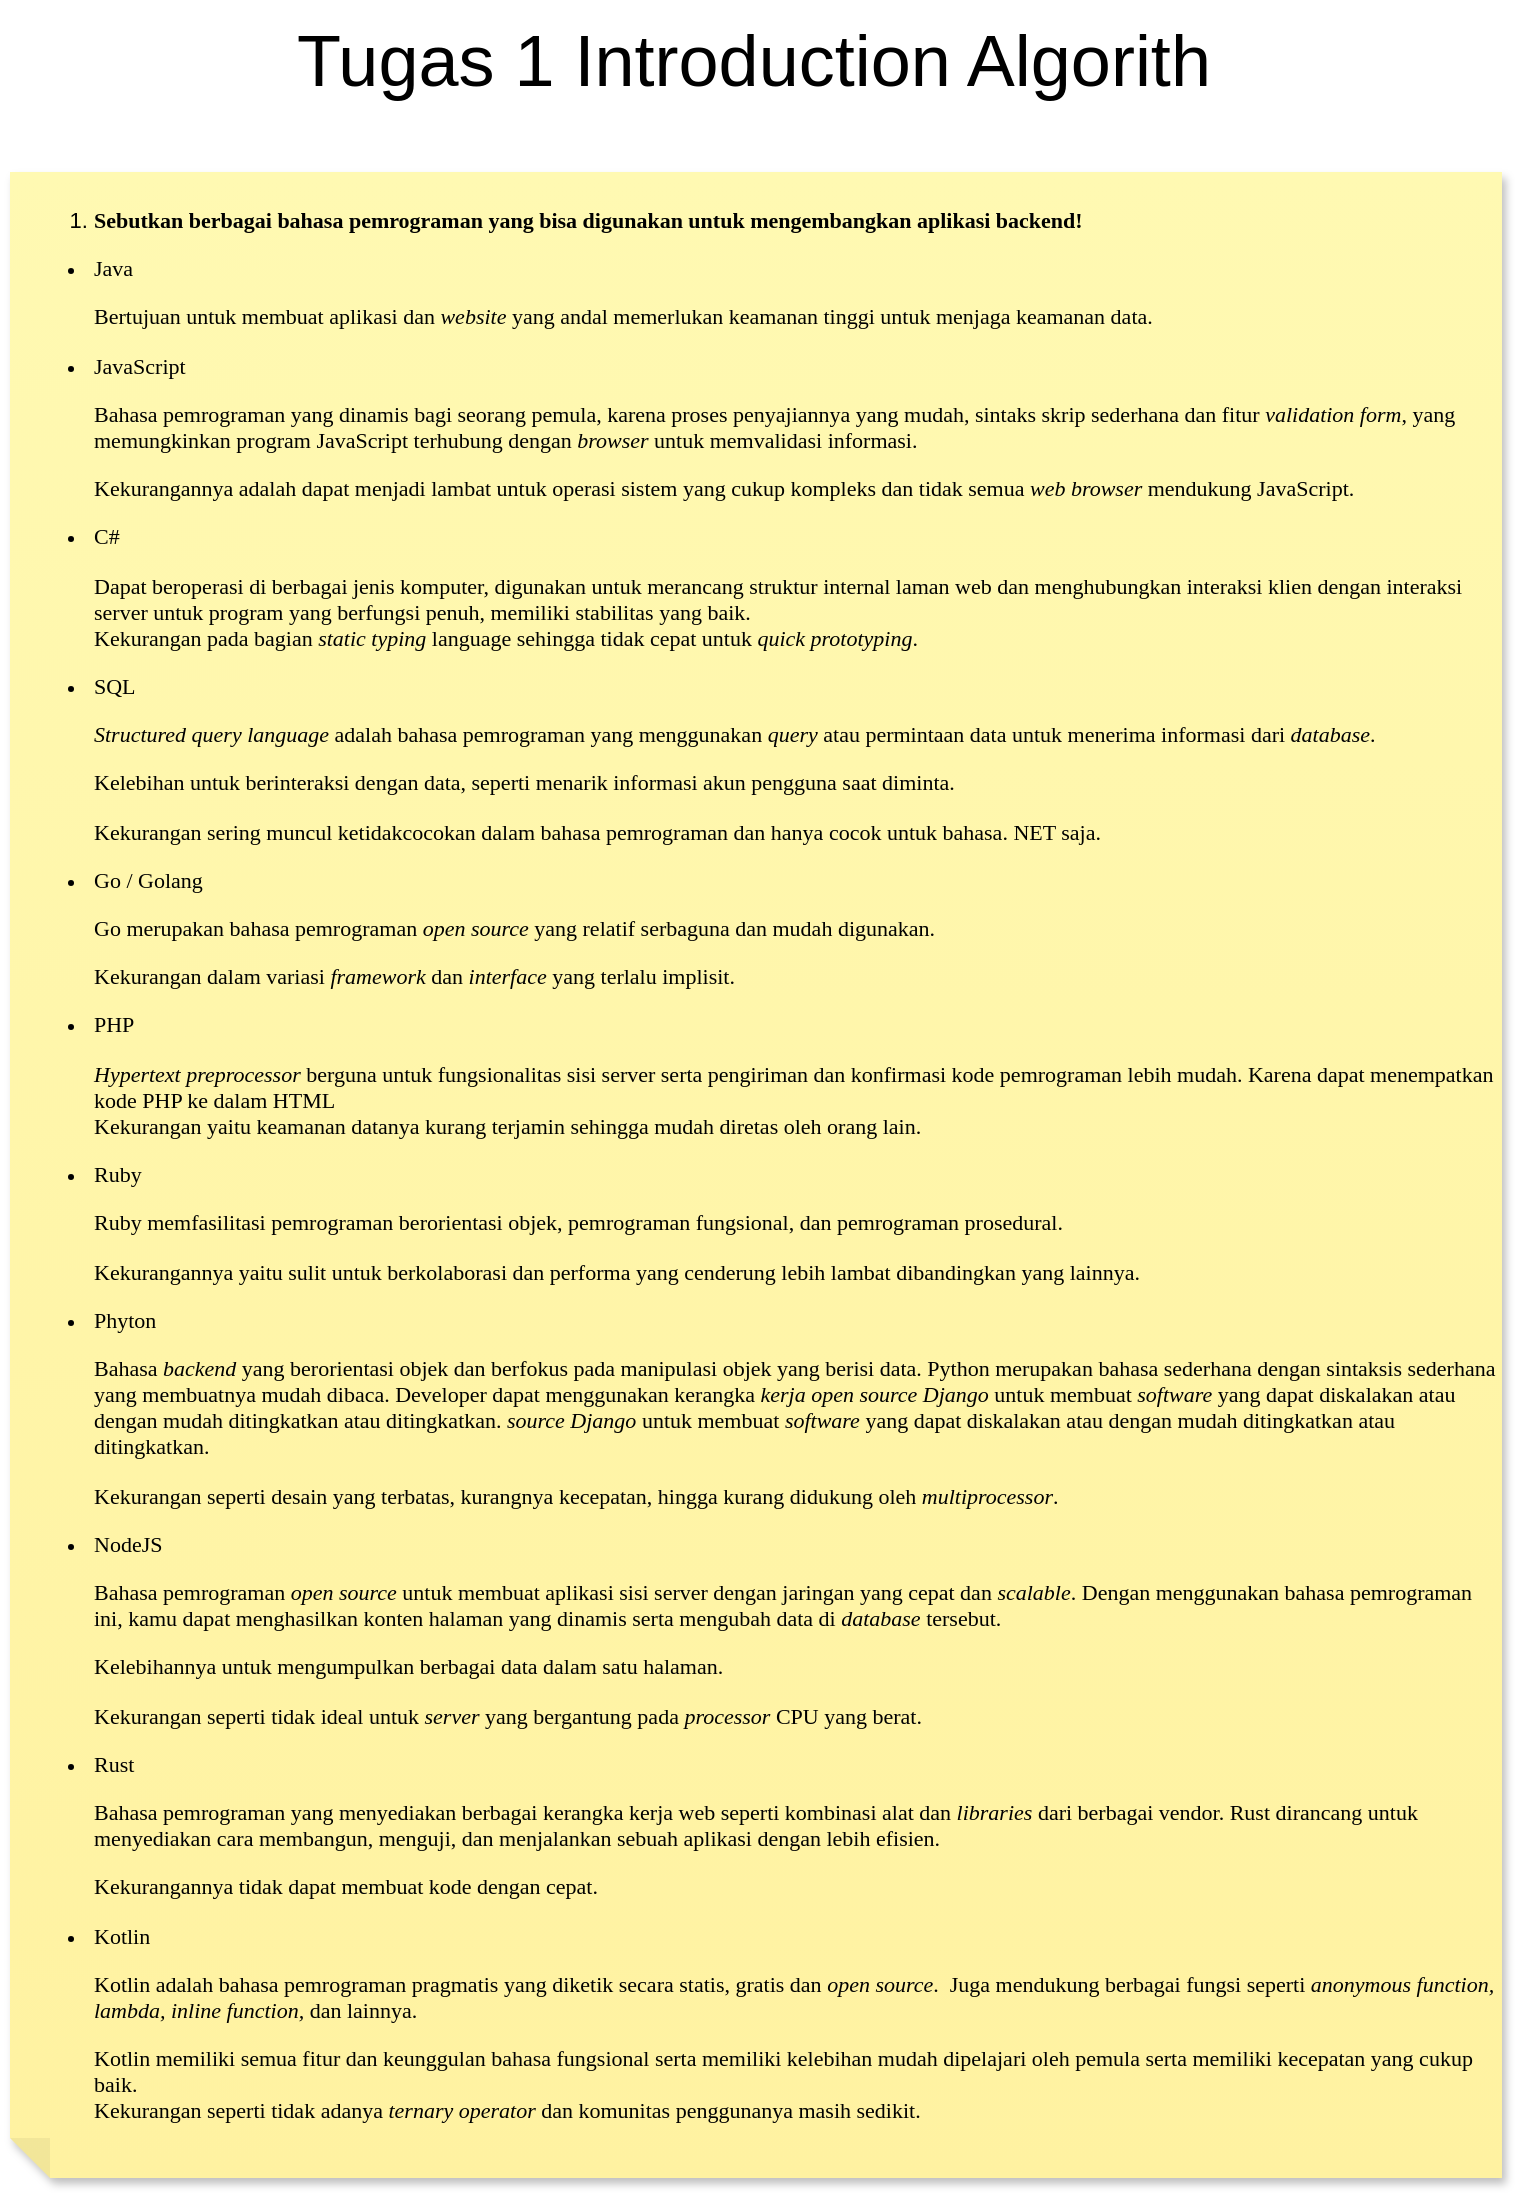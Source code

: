 <mxfile version="21.6.9" type="github">
  <diagram name="Halaman-1" id="sULDYDgB5De0UTiafrHM">
    <mxGraphModel dx="1357" dy="846" grid="1" gridSize="10" guides="1" tooltips="1" connect="1" arrows="1" fold="1" page="1" pageScale="1" pageWidth="827" pageHeight="1169" math="0" shadow="0">
      <root>
        <mxCell id="0" />
        <mxCell id="1" parent="0" />
        <mxCell id="Q0Hcy1KL047lVdsbwjJ6-1" value="&lt;font style=&quot;font-size: 36px;&quot;&gt;Tugas 1 Introduction Algorith&lt;/font&gt;" style="text;strokeColor=none;align=center;fillColor=none;html=1;verticalAlign=middle;whiteSpace=wrap;rounded=0;" parent="1" vertex="1">
          <mxGeometry x="169" y="41" width="490" height="60" as="geometry" />
        </mxCell>
        <mxCell id="Q0Hcy1KL047lVdsbwjJ6-2" value="&lt;ol style=&quot;font-size: 11px;&quot;&gt;&lt;li style=&quot;&quot;&gt;&lt;font style=&quot;font-size: 11px;&quot; face=&quot;Times New Roman&quot;&gt;&lt;b style=&quot;&quot;&gt;Sebutkan berbagai bahasa pemrograman yang bisa digunakan untuk mengembangkan aplikasi backend!&lt;/b&gt;&lt;/font&gt;&lt;/li&gt;&lt;/ol&gt;&lt;div style=&quot;font-size: 11px;&quot;&gt;&lt;ul style=&quot;&quot;&gt;&lt;li&gt;&lt;font style=&quot;font-size: 11px;&quot; face=&quot;Times New Roman&quot;&gt;Java&lt;/font&gt;&lt;/li&gt;&lt;/ul&gt;&lt;/div&gt;&lt;blockquote style=&quot;margin: 0 0 0 40px; border: none; padding: 0px;&quot;&gt;&lt;div style=&quot;font-size: 11px;&quot;&gt;&lt;div style=&quot;&quot;&gt;&lt;p style=&quot;margin-bottom: 0.0pt; background-image: initial; background-position: initial; background-size: initial; background-repeat: initial; background-attachment: initial; background-origin: initial; background-clip: initial;&quot; class=&quot;MsoNormal&quot;&gt;&lt;font style=&quot;font-size: 11px;&quot; face=&quot;Times New Roman&quot;&gt;Bertujuan untuk membuat aplikasi dan&amp;nbsp;&lt;i&gt;website&lt;/i&gt;&amp;nbsp;yang andal memerlukan keamanan tinggi untuk menjaga keamanan data.&lt;/font&gt;&lt;/p&gt;&lt;/div&gt;&lt;/div&gt;&lt;/blockquote&gt;&lt;div style=&quot;font-size: 11px;&quot;&gt;&lt;ul style=&quot;&quot;&gt;&lt;li&gt;&lt;font style=&quot;font-size: 11px;&quot; face=&quot;Times New Roman&quot;&gt;JavaScript&lt;/font&gt;&lt;/li&gt;&lt;/ul&gt;&lt;/div&gt;&lt;blockquote style=&quot;margin: 0 0 0 40px; border: none; padding: 0px;&quot;&gt;&lt;div style=&quot;font-size: 11px;&quot;&gt;&lt;div style=&quot;&quot;&gt;&lt;p style=&quot;margin-bottom: 0.0pt; background-image: initial; background-position: initial; background-size: initial; background-repeat: initial; background-attachment: initial; background-origin: initial; background-clip: initial;&quot; class=&quot;MsoNormal&quot;&gt;&lt;font style=&quot;font-size: 11px;&quot; face=&quot;Times New Roman&quot;&gt;Bahasa pemrograman yang dinamis bagi seorang pemula, karena proses penyajiannya yang mudah,&amp;nbsp;sintaks skrip sederhana dan fitur&amp;nbsp;&lt;i&gt;validation form&lt;/i&gt;, yang memungkinkan program JavaScript terhubung dengan&amp;nbsp;&lt;i&gt;browser&lt;/i&gt;&amp;nbsp;untuk&amp;nbsp;&lt;/font&gt;&lt;span style=&quot;font-family: &amp;quot;Times New Roman&amp;quot;; background-color: initial;&quot;&gt;memvalidasi informasi.&amp;nbsp;&lt;/span&gt;&lt;/p&gt;&lt;/div&gt;&lt;/div&gt;&lt;/blockquote&gt;&lt;blockquote style=&quot;margin: 0 0 0 40px; border: none; padding: 0px;&quot;&gt;&lt;div style=&quot;font-size: 11px;&quot;&gt;&lt;div style=&quot;&quot;&gt;&lt;p style=&quot;margin-bottom: 0.0pt; background-image: initial; background-position: initial; background-size: initial; background-repeat: initial; background-attachment: initial; background-origin: initial; background-clip: initial;&quot; class=&quot;MsoNormal&quot;&gt;&lt;font style=&quot;font-size: 11px;&quot; face=&quot;Times New Roman&quot;&gt;&lt;span style=&quot;background-color: initial;&quot;&gt;Kekurangannya adalah dapat menjadi lambat untuk operasi sistem yang cukup kompleks dan tidak semua&amp;nbsp;&lt;/span&gt;&lt;i style=&quot;background-color: initial;&quot;&gt;web browser&lt;/i&gt;&lt;span style=&quot;background-color: initial;&quot;&gt;&amp;nbsp;mendukung JavaScript.&lt;/span&gt;&lt;/font&gt;&lt;/p&gt;&lt;/div&gt;&lt;/div&gt;&lt;/blockquote&gt;&lt;div style=&quot;font-size: 11px;&quot;&gt;&lt;ul style=&quot;&quot;&gt;&lt;li&gt;&lt;font style=&quot;font-size: 11px;&quot; face=&quot;Times New Roman&quot;&gt;C#&lt;/font&gt;&lt;/li&gt;&lt;/ul&gt;&lt;/div&gt;&lt;blockquote style=&quot;margin: 0 0 0 40px; border: none; padding: 0px;&quot;&gt;&lt;div style=&quot;font-size: 11px;&quot;&gt;&lt;div style=&quot;&quot;&gt;&lt;p style=&quot;margin-bottom: 0.0pt; background-image: initial; background-position: initial; background-size: initial; background-repeat: initial; background-attachment: initial; background-origin: initial; background-clip: initial;&quot; class=&quot;MsoNormal&quot;&gt;&lt;font style=&quot;font-size: 11px;&quot; face=&quot;Times New Roman&quot;&gt;Dapat beroperasi di berbagai jenis komputer, digunakan untuk merancang struktur internal laman web dan menghubungkan interaksi klien dengan interaksi server untuk program yang berfungsi penuh, memiliki stabilitas yang baik.&lt;/font&gt;&lt;/p&gt;&lt;/div&gt;&lt;/div&gt;&lt;/blockquote&gt;&lt;blockquote style=&quot;margin: 0 0 0 40px; border: none; padding: 0px;&quot;&gt;&lt;div style=&quot;font-size: 11px;&quot;&gt;&lt;div style=&quot;&quot;&gt;&lt;font style=&quot;font-size: 11px;&quot; face=&quot;Times New Roman&quot;&gt;&lt;span style=&quot;line-height: 115%;&quot;&gt;Kekurangan pada bagian&amp;nbsp;&lt;i&gt;static typing&lt;/i&gt;&amp;nbsp;language sehingga tidak cepat untuk&amp;nbsp;&lt;i&gt;quick prototyping&lt;/i&gt;.&lt;/span&gt;&lt;/font&gt;&lt;/div&gt;&lt;/div&gt;&lt;/blockquote&gt;&lt;div style=&quot;font-size: 11px;&quot;&gt;&lt;ul style=&quot;&quot;&gt;&lt;li&gt;&lt;font style=&quot;font-size: 11px;&quot; face=&quot;Times New Roman&quot;&gt;SQL&lt;/font&gt;&lt;/li&gt;&lt;/ul&gt;&lt;/div&gt;&lt;blockquote style=&quot;margin: 0 0 0 40px; border: none; padding: 0px;&quot;&gt;&lt;div style=&quot;font-size: 11px;&quot;&gt;&lt;div style=&quot;&quot;&gt;&lt;p style=&quot;margin-bottom: 0.0pt; background-image: initial; background-position: initial; background-size: initial; background-repeat: initial; background-attachment: initial; background-origin: initial; background-clip: initial;&quot; class=&quot;MsoNormal&quot;&gt;&lt;font style=&quot;font-size: 11px;&quot; face=&quot;Times New Roman&quot;&gt;&lt;i&gt;Structured query language&lt;/i&gt;&lt;span style=&quot;line-height: 115%;&quot;&gt;&amp;nbsp;adalah bahasa pemrograman yang menggunakan&amp;nbsp;&lt;i&gt;query&lt;/i&gt;&amp;nbsp;atau permintaan data untuk menerima informasi dari&amp;nbsp;&lt;i&gt;database&lt;/i&gt;.&amp;nbsp;&lt;/span&gt;&lt;/font&gt;&lt;/p&gt;&lt;/div&gt;&lt;/div&gt;&lt;/blockquote&gt;&lt;blockquote style=&quot;margin: 0 0 0 40px; border: none; padding: 0px;&quot;&gt;&lt;div style=&quot;font-size: 11px;&quot;&gt;&lt;div style=&quot;&quot;&gt;&lt;p style=&quot;margin-bottom: 0.0pt; background-image: initial; background-position: initial; background-size: initial; background-repeat: initial; background-attachment: initial; background-origin: initial; background-clip: initial;&quot; class=&quot;MsoNormal&quot;&gt;&lt;span style=&quot;line-height: 115%;&quot;&gt;&lt;font style=&quot;font-size: 11px;&quot; face=&quot;Times New Roman&quot;&gt;Kelebihan untuk berinteraksi dengan data, seperti menarik informasi akun pengguna saat diminta.&amp;nbsp;&lt;/font&gt;&lt;/span&gt;&lt;/p&gt;&lt;/div&gt;&lt;/div&gt;&lt;/blockquote&gt;&lt;blockquote style=&quot;margin: 0 0 0 40px; border: none; padding: 0px;&quot;&gt;&lt;div style=&quot;font-size: 11px;&quot;&gt;&lt;div style=&quot;&quot;&gt;&lt;p style=&quot;margin-bottom: 0.0pt; background-image: initial; background-position: initial; background-size: initial; background-repeat: initial; background-attachment: initial; background-origin: initial; background-clip: initial;&quot; class=&quot;MsoNormal&quot;&gt;&lt;span style=&quot;line-height: 115%;&quot;&gt;&lt;font style=&quot;font-size: 11px;&quot; face=&quot;Times New Roman&quot;&gt;Kekurangan sering muncul ketidakcocokan dalam bahasa pemrograman dan hanya cocok untuk bahasa. NET saja.&lt;/font&gt;&lt;/span&gt;&lt;/p&gt;&lt;/div&gt;&lt;/div&gt;&lt;/blockquote&gt;&lt;div style=&quot;font-size: 11px;&quot;&gt;&lt;ul style=&quot;&quot;&gt;&lt;li&gt;&lt;font style=&quot;font-size: 11px;&quot; face=&quot;Times New Roman&quot;&gt;Go / Golang&lt;/font&gt;&lt;/li&gt;&lt;/ul&gt;&lt;/div&gt;&lt;blockquote style=&quot;margin: 0 0 0 40px; border: none; padding: 0px;&quot;&gt;&lt;div style=&quot;font-size: 11px;&quot;&gt;&lt;div style=&quot;&quot;&gt;&lt;p style=&quot;margin-bottom: 0.0pt; background-image: initial; background-position: initial; background-size: initial; background-repeat: initial; background-attachment: initial; background-origin: initial; background-clip: initial;&quot; class=&quot;MsoNormal&quot;&gt;&lt;font style=&quot;font-size: 11px;&quot; face=&quot;Times New Roman&quot;&gt;Go merupakan bahasa pemrograman &lt;i&gt;open source&lt;/i&gt; yang relatif serbaguna dan mudah digunakan.&lt;/font&gt;&lt;/p&gt;&lt;/div&gt;&lt;/div&gt;&lt;/blockquote&gt;&lt;blockquote style=&quot;margin: 0 0 0 40px; border: none; padding: 0px;&quot;&gt;&lt;div style=&quot;font-size: 11px;&quot;&gt;&lt;div style=&quot;&quot;&gt;&lt;p style=&quot;margin-bottom: 0.0pt; background-image: initial; background-position: initial; background-size: initial; background-repeat: initial; background-attachment: initial; background-origin: initial; background-clip: initial;&quot; class=&quot;MsoNormal&quot;&gt;&lt;span style=&quot;line-height: 115%;&quot;&gt;&lt;font style=&quot;font-size: 11px;&quot; face=&quot;Times New Roman&quot;&gt;Kekurangan dalam variasi&amp;nbsp;&lt;i style=&quot;&quot;&gt;framework&lt;/i&gt; dan &lt;i style=&quot;&quot;&gt;interface&lt;/i&gt; yang terlalu implisit.&lt;/font&gt;&lt;/span&gt;&lt;/p&gt;&lt;/div&gt;&lt;/div&gt;&lt;/blockquote&gt;&lt;div style=&quot;font-size: 11px;&quot;&gt;&lt;ul style=&quot;&quot;&gt;&lt;li&gt;&lt;font style=&quot;font-size: 11px;&quot; face=&quot;Times New Roman&quot;&gt;PHP&lt;/font&gt;&lt;/li&gt;&lt;/ul&gt;&lt;/div&gt;&lt;blockquote style=&quot;margin: 0 0 0 40px; border: none; padding: 0px;&quot;&gt;&lt;div style=&quot;font-size: 11px;&quot;&gt;&lt;div style=&quot;&quot;&gt;&lt;p style=&quot;margin-bottom: 0.0pt; background-image: initial; background-position: initial; background-size: initial; background-repeat: initial; background-attachment: initial; background-origin: initial; background-clip: initial;&quot; class=&quot;MsoNormal&quot;&gt;&lt;font face=&quot;Times New Roman&quot; style=&quot;font-size: 11px;&quot;&gt;&lt;i&gt;Hypertext preprocessor&lt;/i&gt;&lt;span style=&quot;line-height: 115%;&quot;&gt; berguna untuk fungsionalitas sisi server serta pengiriman dan konfirmasi kode pemrograman lebih mudah. Karena dapat menempatkan kode PHP ke dalam HTML&lt;/span&gt;&lt;/font&gt;&lt;/p&gt;&lt;/div&gt;&lt;/div&gt;&lt;/blockquote&gt;&lt;blockquote style=&quot;margin: 0 0 0 40px; border: none; padding: 0px;&quot;&gt;&lt;div style=&quot;font-size: 11px;&quot;&gt;&lt;div style=&quot;&quot;&gt;&lt;font face=&quot;Times New Roman&quot; style=&quot;font-size: 11px;&quot;&gt;&lt;span style=&quot;line-height: 115%;&quot;&gt;Kekurangan yaitu keamanan datanya kurang terjamin sehingga mudah diretas oleh orang lain.&lt;/span&gt;&lt;/font&gt;&lt;/div&gt;&lt;/div&gt;&lt;/blockquote&gt;&lt;div style=&quot;font-size: 11px;&quot;&gt;&lt;ul style=&quot;&quot;&gt;&lt;li&gt;&lt;font style=&quot;font-size: 11px;&quot; face=&quot;Times New Roman&quot;&gt;Ruby&lt;/font&gt;&lt;/li&gt;&lt;/ul&gt;&lt;/div&gt;&lt;blockquote style=&quot;margin: 0 0 0 40px; border: none; padding: 0px;&quot;&gt;&lt;div style=&quot;font-size: 11px;&quot;&gt;&lt;div style=&quot;&quot;&gt;&lt;p style=&quot;margin-bottom: 0.0pt; background-image: initial; background-position: initial; background-size: initial; background-repeat: initial; background-attachment: initial; background-origin: initial; background-clip: initial;&quot; class=&quot;MsoNormal&quot;&gt;&lt;font face=&quot;Times New Roman&quot; style=&quot;font-size: 11px;&quot;&gt;Ruby memfasilitasi pemrograman berorientasi objek, pemrograman fungsional, dan pemrograman prosedural. &lt;/font&gt;&lt;/p&gt;&lt;/div&gt;&lt;/div&gt;&lt;/blockquote&gt;&lt;blockquote style=&quot;margin: 0 0 0 40px; border: none; padding: 0px;&quot;&gt;&lt;div style=&quot;font-size: 11px;&quot;&gt;&lt;div style=&quot;&quot;&gt;&lt;p style=&quot;margin-bottom: 0.0pt; background-image: initial; background-position: initial; background-size: initial; background-repeat: initial; background-attachment: initial; background-origin: initial; background-clip: initial;&quot; class=&quot;MsoNormal&quot;&gt;&lt;span style=&quot;line-height: 115%;&quot;&gt;&lt;font face=&quot;Times New Roman&quot; style=&quot;font-size: 11px;&quot;&gt;Kekurangannya yaitu sulit untuk berkolaborasi dan performa yang cenderung lebih lambat dibandingkan yang lainnya.&lt;/font&gt;&lt;/span&gt;&lt;/p&gt;&lt;/div&gt;&lt;/div&gt;&lt;/blockquote&gt;&lt;div style=&quot;font-size: 11px;&quot;&gt;&lt;ul style=&quot;&quot;&gt;&lt;li&gt;&lt;font style=&quot;font-size: 11px;&quot; face=&quot;Times New Roman&quot;&gt;Phyton&lt;/font&gt;&lt;/li&gt;&lt;/ul&gt;&lt;/div&gt;&lt;blockquote style=&quot;margin: 0 0 0 40px; border: none; padding: 0px;&quot;&gt;&lt;div style=&quot;font-size: 11px;&quot;&gt;&lt;div style=&quot;&quot;&gt;&lt;p style=&quot;background-image: initial; background-position: initial; background-size: initial; background-repeat: initial; background-attachment: initial; background-origin: initial; background-clip: initial;&quot; class=&quot;MsoNormal&quot;&gt;&lt;font face=&quot;Times New Roman&quot; style=&quot;font-size: 11px;&quot;&gt;Bahasa&amp;nbsp;&lt;i&gt;backend &lt;/i&gt;yang berorientasi objek dan berfokus pada manipulasi objek yang berisi data. Python merupakan bahasa sederhana dengan sintaksis sederhana yang membuatnya mudah dibaca. Developer dapat menggunakan kerangka &lt;/font&gt;&lt;font face=&quot;Times New Roman&quot; style=&quot;font-size: 11px;&quot;&gt;&lt;i&gt;kerja open source Django&lt;/i&gt; untuk membuat &lt;i&gt;software&amp;nbsp;&lt;/i&gt;yang dapat diskalakan atau dengan mudah ditingkatkan atau ditingkatkan.&amp;nbsp;&lt;/font&gt;&lt;i style=&quot;font-family: &amp;quot;Times New Roman&amp;quot;; background-color: initial;&quot;&gt;source Django&lt;/i&gt;&lt;span style=&quot;font-family: &amp;quot;Times New Roman&amp;quot;; background-color: initial;&quot;&gt; untuk membuat &lt;/span&gt;&lt;i style=&quot;font-family: &amp;quot;Times New Roman&amp;quot;; background-color: initial;&quot;&gt;software&amp;nbsp;&lt;/i&gt;&lt;span style=&quot;font-family: &amp;quot;Times New Roman&amp;quot;; background-color: initial;&quot;&gt;yang dapat diskalakan atau dengan mudah ditingkatkan atau ditingkatkan.&lt;/span&gt;&lt;/p&gt;&lt;/div&gt;&lt;/div&gt;&lt;/blockquote&gt;&lt;blockquote style=&quot;margin: 0 0 0 40px; border: none; padding: 0px;&quot;&gt;&lt;div style=&quot;font-size: 11px;&quot;&gt;&lt;div style=&quot;&quot;&gt;&lt;font face=&quot;Times New Roman&quot; style=&quot;font-size: 11px;&quot;&gt;&lt;span style=&quot;line-height: 115%;&quot;&gt;Kekurangan seperti desain yang terbatas, kurangnya kecepatan, hingga kurang didukung oleh &lt;i&gt;multiprocessor&lt;/i&gt;.&lt;/span&gt;&lt;/font&gt;&lt;/div&gt;&lt;/div&gt;&lt;/blockquote&gt;&lt;div style=&quot;font-size: 11px;&quot;&gt;&lt;ul style=&quot;&quot;&gt;&lt;li&gt;&lt;font style=&quot;font-size: 11px;&quot; face=&quot;Times New Roman&quot;&gt;NodeJS&lt;/font&gt;&lt;/li&gt;&lt;/ul&gt;&lt;/div&gt;&lt;blockquote style=&quot;margin: 0 0 0 40px; border: none; padding: 0px;&quot;&gt;&lt;div style=&quot;font-size: 11px;&quot;&gt;&lt;div style=&quot;&quot;&gt;&lt;p style=&quot;margin-bottom: 0.0pt; background-image: initial; background-position: initial; background-size: initial; background-repeat: initial; background-attachment: initial; background-origin: initial; background-clip: initial;&quot; class=&quot;MsoNormal&quot;&gt;&lt;font face=&quot;Times New Roman&quot; style=&quot;font-size: 11px;&quot;&gt;Bahasa pemrograman &lt;i&gt;open source&lt;/i&gt; untuk membuat aplikasi sisi server dengan jaringan yang cepat dan &lt;i&gt;scalable&lt;/i&gt;. Dengan menggunakan bahasa pemrograman ini, kamu dapat menghasilkan konten halaman yang dinamis serta mengubah data di &lt;i&gt;database&lt;/i&gt; tersebut.&lt;/font&gt;&lt;/p&gt;&lt;/div&gt;&lt;/div&gt;&lt;/blockquote&gt;&lt;blockquote style=&quot;margin: 0 0 0 40px; border: none; padding: 0px;&quot;&gt;&lt;div style=&quot;font-size: 11px;&quot;&gt;&lt;div style=&quot;&quot;&gt;&lt;p style=&quot;margin-bottom: 0.0pt; background-image: initial; background-position: initial; background-size: initial; background-repeat: initial; background-attachment: initial; background-origin: initial; background-clip: initial;&quot; class=&quot;MsoNormal&quot;&gt;&lt;span style=&quot;line-height: 115%;&quot;&gt;&lt;font face=&quot;Times New Roman&quot; style=&quot;font-size: 11px;&quot;&gt;Kelebihannya untuk mengumpulkan berbagai data dalam satu halaman.&lt;/font&gt;&lt;/span&gt;&lt;/p&gt;&lt;/div&gt;&lt;/div&gt;&lt;/blockquote&gt;&lt;blockquote style=&quot;margin: 0 0 0 40px; border: none; padding: 0px;&quot;&gt;&lt;div style=&quot;font-size: 11px;&quot;&gt;&lt;div style=&quot;&quot;&gt;&lt;p style=&quot;margin-bottom: 0.0pt; background-image: initial; background-position: initial; background-size: initial; background-repeat: initial; background-attachment: initial; background-origin: initial; background-clip: initial;&quot; class=&quot;MsoNormal&quot;&gt;&lt;span style=&quot;line-height: 115%;&quot;&gt;&lt;font face=&quot;Times New Roman&quot; style=&quot;font-size: 11px;&quot;&gt;Kekurangan seperti tidak ideal untuk &lt;i&gt;server&lt;/i&gt; yang bergantung pada &lt;i&gt;processor&lt;/i&gt; CPU yang berat.&lt;/font&gt;&lt;/span&gt;&lt;/p&gt;&lt;/div&gt;&lt;/div&gt;&lt;/blockquote&gt;&lt;div style=&quot;font-size: 11px;&quot;&gt;&lt;ul style=&quot;&quot;&gt;&lt;li&gt;&lt;font face=&quot;Times New Roman&quot; style=&quot;font-size: 11px;&quot;&gt;&lt;span style=&quot;background-color: initial;&quot;&gt;Rust&lt;/span&gt;&lt;br&gt;&lt;/font&gt;&lt;/li&gt;&lt;/ul&gt;&lt;/div&gt;&lt;blockquote style=&quot;margin: 0 0 0 40px; border: none; padding: 0px;&quot;&gt;&lt;div style=&quot;font-size: 11px;&quot;&gt;&lt;div style=&quot;&quot;&gt;&lt;p style=&quot;margin-bottom: 0.0pt; background-image: initial; background-position: initial; background-size: initial; background-repeat: initial; background-attachment: initial; background-origin: initial; background-clip: initial;&quot; class=&quot;MsoNormal&quot;&gt;&lt;font face=&quot;Times New Roman&quot; style=&quot;font-size: 11px;&quot;&gt;Bahasa pemrograman yang menyediakan berbagai kerangka kerja web seperti kombinasi alat dan &lt;i&gt;libraries&lt;/i&gt; dari berbagai vendor. Rust dirancang untuk menyediakan cara membangun, menguji, dan menjalankan sebuah aplikasi dengan lebih efisien.&lt;/font&gt;&lt;/p&gt;&lt;/div&gt;&lt;/div&gt;&lt;/blockquote&gt;&lt;blockquote style=&quot;margin: 0 0 0 40px; border: none; padding: 0px;&quot;&gt;&lt;div style=&quot;font-size: 11px;&quot;&gt;&lt;div style=&quot;&quot;&gt;&lt;p style=&quot;margin-bottom: 0.0pt; background-image: initial; background-position: initial; background-size: initial; background-repeat: initial; background-attachment: initial; background-origin: initial; background-clip: initial;&quot; class=&quot;MsoNormal&quot;&gt;&lt;span style=&quot;line-height: 115%;&quot;&gt;&lt;font face=&quot;Times New Roman&quot; style=&quot;font-size: 11px;&quot;&gt;Kekurangannya tidak dapat membuat kode dengan cepat.&lt;/font&gt;&lt;/span&gt;&lt;/p&gt;&lt;/div&gt;&lt;/div&gt;&lt;/blockquote&gt;&lt;div style=&quot;font-size: 11px;&quot;&gt;&lt;ul style=&quot;&quot;&gt;&lt;li&gt;&lt;font style=&quot;font-size: 11px;&quot; face=&quot;Times New Roman&quot;&gt;Kotlin&lt;/font&gt;&lt;/li&gt;&lt;/ul&gt;&lt;/div&gt;&lt;blockquote style=&quot;margin: 0 0 0 40px; border: none; padding: 0px;&quot;&gt;&lt;div style=&quot;font-size: 11px;&quot;&gt;&lt;div style=&quot;&quot;&gt;&lt;p style=&quot;margin-bottom: 0.0pt; background-image: initial; background-position: initial; background-size: initial; background-repeat: initial; background-attachment: initial; background-origin: initial; background-clip: initial;&quot; class=&quot;MsoNormal&quot;&gt;&lt;font face=&quot;Times New Roman&quot; style=&quot;font-size: 11px;&quot;&gt;Kotlin adalah bahasa pemrograman pragmatis yang diketik secara&amp;nbsp;&lt;/font&gt;&lt;span style=&quot;font-family: &amp;quot;Times New Roman&amp;quot;; background-color: initial;&quot;&gt;statis, gratis dan &lt;/span&gt;&lt;i style=&quot;font-family: &amp;quot;Times New Roman&amp;quot;; background-color: initial;&quot;&gt;open source&lt;/i&gt;&lt;span style=&quot;font-family: &amp;quot;Times New Roman&amp;quot;; background-color: initial;&quot;&gt;.&amp;nbsp; Juga mendukung berbagai fungsi seperti &lt;/span&gt;&lt;i style=&quot;font-family: &amp;quot;Times New Roman&amp;quot;; background-color: initial;&quot;&gt;anonymous function, lambda, inline function, &lt;/i&gt;&lt;span style=&quot;font-family: &amp;quot;Times New Roman&amp;quot;; background-color: initial;&quot;&gt;dan lainnya.&lt;/span&gt;&lt;/p&gt;&lt;/div&gt;&lt;/div&gt;&lt;/blockquote&gt;&lt;blockquote style=&quot;margin: 0 0 0 40px; border: none; padding: 0px;&quot;&gt;&lt;div style=&quot;font-size: 11px;&quot;&gt;&lt;div style=&quot;&quot;&gt;&lt;p style=&quot;margin-bottom: 0.0pt;&quot; class=&quot;MsoNormal&quot;&gt;&lt;span style=&quot;line-height: 115%;&quot;&gt;&lt;font face=&quot;Times New Roman&quot; style=&quot;font-size: 11px;&quot;&gt;Kotlin memiliki semua fitur dan keunggulan bahasa fungsional serta memiliki kelebihan mudah dipelajari oleh pemula serta memiliki kecepatan yang cukup baik.&lt;/font&gt;&lt;/span&gt;&lt;/p&gt;&lt;/div&gt;&lt;/div&gt;&lt;/blockquote&gt;&lt;blockquote style=&quot;margin: 0 0 0 40px; border: none; padding: 0px;&quot;&gt;&lt;div style=&quot;font-size: 11px;&quot;&gt;&lt;div style=&quot;&quot;&gt;&lt;font face=&quot;Times New Roman&quot; style=&quot;font-size: 11px;&quot;&gt;&lt;span style=&quot;line-height: 115%;&quot;&gt;&lt;font style=&quot;font-size: 11px;&quot;&gt;Kekurangan seperti tidak adanya &lt;i style=&quot;&quot;&gt;ternary operator&lt;/i&gt; dan komunitas penggunanya masih sedikit.&lt;/font&gt;&lt;/span&gt;&lt;/font&gt;&lt;/div&gt;&lt;/div&gt;&lt;/blockquote&gt;" style="shape=note;whiteSpace=wrap;html=1;backgroundOutline=1;fontColor=#000000;darkOpacity=0.05;fillColor=#FFF9B2;strokeColor=none;fillStyle=solid;direction=west;gradientDirection=north;gradientColor=#FFF2A1;shadow=1;size=20;pointerEvents=1;align=left;verticalAlign=top;" parent="1" vertex="1">
          <mxGeometry x="42" y="127" width="746" height="1003" as="geometry" />
        </mxCell>
      </root>
    </mxGraphModel>
  </diagram>
</mxfile>
